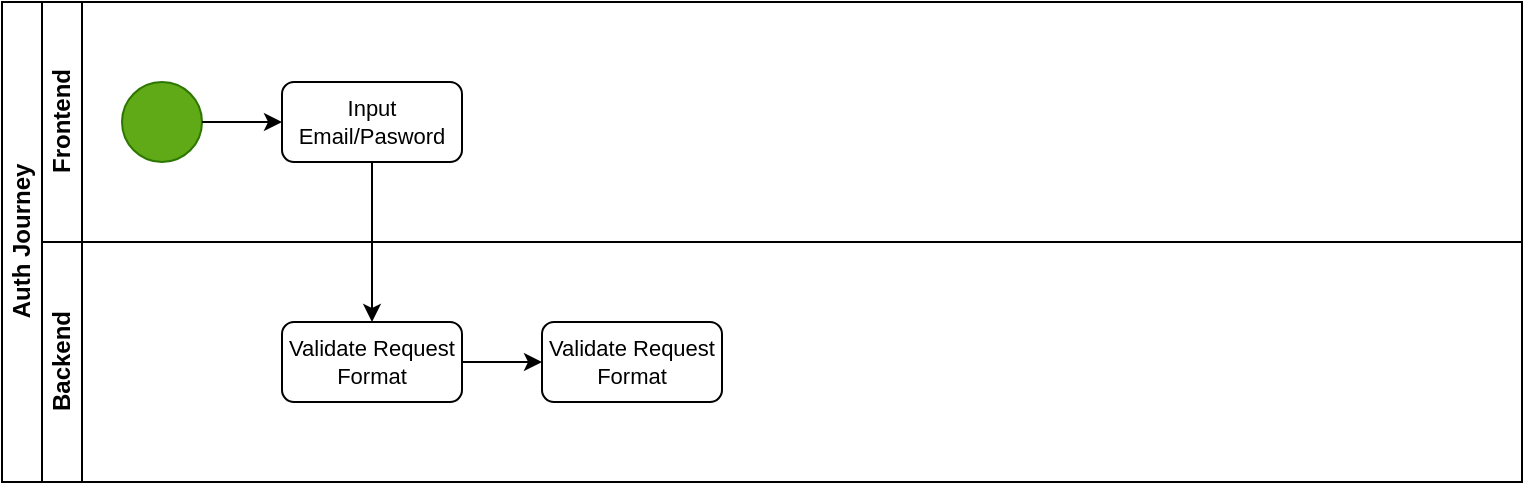 <mxfile version="21.1.8" type="github">
  <diagram name="Page-1" id="22EeoV_L3t1J-U9AYu5u">
    <mxGraphModel dx="1185" dy="658" grid="1" gridSize="10" guides="1" tooltips="1" connect="1" arrows="1" fold="1" page="1" pageScale="1" pageWidth="850" pageHeight="1100" math="0" shadow="0">
      <root>
        <mxCell id="0" />
        <mxCell id="1" parent="0" />
        <mxCell id="R6EbikbRbjLmYFWWzpP8-14" value="Auth Journey" style="swimlane;childLayout=stackLayout;resizeParent=1;resizeParentMax=0;horizontal=0;startSize=20;horizontalStack=0;html=1;" vertex="1" parent="1">
          <mxGeometry x="40" y="90" width="760" height="240" as="geometry" />
        </mxCell>
        <mxCell id="R6EbikbRbjLmYFWWzpP8-15" value="Frontend" style="swimlane;startSize=20;horizontal=0;html=1;" vertex="1" parent="R6EbikbRbjLmYFWWzpP8-14">
          <mxGeometry x="20" width="740" height="120" as="geometry" />
        </mxCell>
        <mxCell id="R6EbikbRbjLmYFWWzpP8-19" value="" style="ellipse;whiteSpace=wrap;html=1;aspect=fixed;fillColor=#60a917;fontColor=#ffffff;strokeColor=#2D7600;" vertex="1" parent="R6EbikbRbjLmYFWWzpP8-15">
          <mxGeometry x="40" y="40" width="40" height="40" as="geometry" />
        </mxCell>
        <mxCell id="R6EbikbRbjLmYFWWzpP8-20" value="" style="endArrow=classic;html=1;rounded=0;" edge="1" parent="R6EbikbRbjLmYFWWzpP8-15">
          <mxGeometry width="50" height="50" relative="1" as="geometry">
            <mxPoint x="80" y="60" as="sourcePoint" />
            <mxPoint x="120" y="60" as="targetPoint" />
          </mxGeometry>
        </mxCell>
        <mxCell id="R6EbikbRbjLmYFWWzpP8-21" value="Input Email/Pasword" style="rounded=1;whiteSpace=wrap;html=1;fontSize=11;" vertex="1" parent="R6EbikbRbjLmYFWWzpP8-15">
          <mxGeometry x="120" y="40" width="90" height="40" as="geometry" />
        </mxCell>
        <mxCell id="R6EbikbRbjLmYFWWzpP8-22" value="Backend" style="swimlane;startSize=20;horizontal=0;html=1;" vertex="1" parent="R6EbikbRbjLmYFWWzpP8-14">
          <mxGeometry x="20" y="120" width="740" height="120" as="geometry" />
        </mxCell>
        <mxCell id="R6EbikbRbjLmYFWWzpP8-28" style="edgeStyle=orthogonalEdgeStyle;rounded=0;orthogonalLoop=1;jettySize=auto;html=1;entryX=0;entryY=0.5;entryDx=0;entryDy=0;" edge="1" parent="R6EbikbRbjLmYFWWzpP8-22" source="R6EbikbRbjLmYFWWzpP8-25" target="R6EbikbRbjLmYFWWzpP8-27">
          <mxGeometry relative="1" as="geometry" />
        </mxCell>
        <mxCell id="R6EbikbRbjLmYFWWzpP8-25" value="Validate Request Format" style="rounded=1;whiteSpace=wrap;html=1;fontSize=11;" vertex="1" parent="R6EbikbRbjLmYFWWzpP8-22">
          <mxGeometry x="120" y="40" width="90" height="40" as="geometry" />
        </mxCell>
        <mxCell id="R6EbikbRbjLmYFWWzpP8-27" value="Validate Request Format" style="rounded=1;whiteSpace=wrap;html=1;fontSize=11;" vertex="1" parent="R6EbikbRbjLmYFWWzpP8-22">
          <mxGeometry x="250" y="40" width="90" height="40" as="geometry" />
        </mxCell>
        <mxCell id="R6EbikbRbjLmYFWWzpP8-26" style="edgeStyle=orthogonalEdgeStyle;rounded=0;orthogonalLoop=1;jettySize=auto;html=1;entryX=0.5;entryY=0;entryDx=0;entryDy=0;" edge="1" parent="R6EbikbRbjLmYFWWzpP8-14" source="R6EbikbRbjLmYFWWzpP8-21" target="R6EbikbRbjLmYFWWzpP8-25">
          <mxGeometry relative="1" as="geometry" />
        </mxCell>
      </root>
    </mxGraphModel>
  </diagram>
</mxfile>
